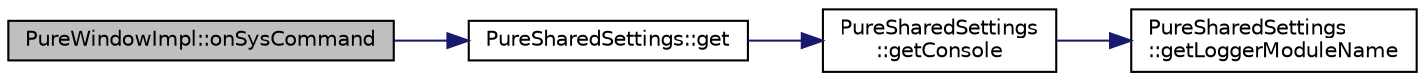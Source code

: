 digraph "PureWindowImpl::onSysCommand"
{
 // LATEX_PDF_SIZE
  edge [fontname="Helvetica",fontsize="10",labelfontname="Helvetica",labelfontsize="10"];
  node [fontname="Helvetica",fontsize="10",shape=record];
  rankdir="LR";
  Node1 [label="PureWindowImpl::onSysCommand",height=0.2,width=0.4,color="black", fillcolor="grey75", style="filled", fontcolor="black",tooltip=" "];
  Node1 -> Node2 [color="midnightblue",fontsize="10",style="solid",fontname="Helvetica"];
  Node2 [label="PureSharedSettings::get",height=0.2,width=0.4,color="black", fillcolor="white", style="filled",URL="$class_pure_shared_settings.html#a74854b471a19dcddf5fad7663e63fb04",tooltip="Gets the specified shared setting."];
  Node2 -> Node3 [color="midnightblue",fontsize="10",style="solid",fontname="Helvetica"];
  Node3 [label="PureSharedSettings\l::getConsole",height=0.2,width=0.4,color="black", fillcolor="white", style="filled",URL="$class_pure_shared_settings.html#ab956bb8d55ea1b5d1cdb03d86db5bd0b",tooltip="Returns access to console preset with logger module name as this class."];
  Node3 -> Node4 [color="midnightblue",fontsize="10",style="solid",fontname="Helvetica"];
  Node4 [label="PureSharedSettings\l::getLoggerModuleName",height=0.2,width=0.4,color="black", fillcolor="white", style="filled",URL="$class_pure_shared_settings.html#ae97a4ddb9604a9a4ebbcc868c2095449",tooltip="Returns the logger module name of this class."];
}
